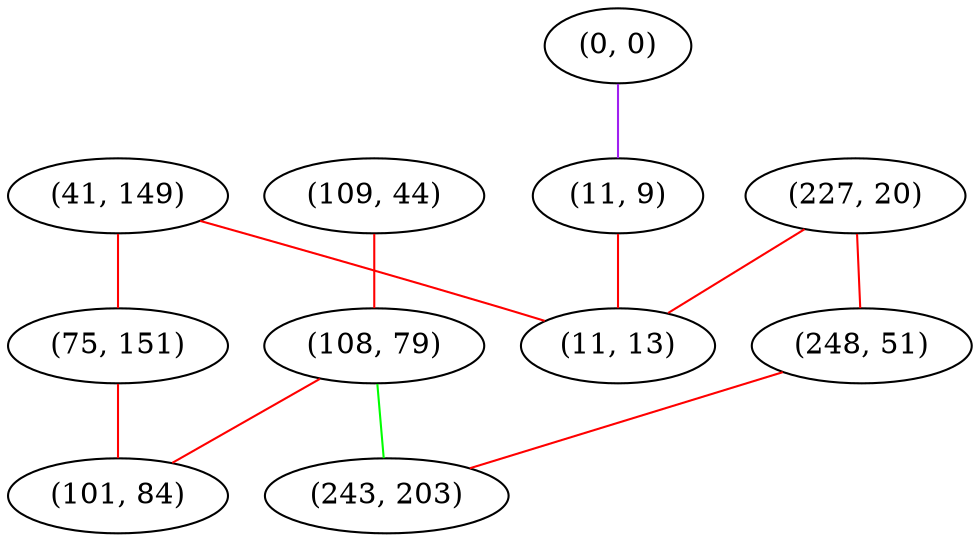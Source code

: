 graph "" {
"(109, 44)";
"(108, 79)";
"(0, 0)";
"(41, 149)";
"(11, 9)";
"(227, 20)";
"(248, 51)";
"(75, 151)";
"(101, 84)";
"(243, 203)";
"(11, 13)";
"(109, 44)" -- "(108, 79)"  [color=red, key=0, weight=1];
"(108, 79)" -- "(101, 84)"  [color=red, key=0, weight=1];
"(108, 79)" -- "(243, 203)"  [color=green, key=0, weight=2];
"(0, 0)" -- "(11, 9)"  [color=purple, key=0, weight=4];
"(41, 149)" -- "(75, 151)"  [color=red, key=0, weight=1];
"(41, 149)" -- "(11, 13)"  [color=red, key=0, weight=1];
"(11, 9)" -- "(11, 13)"  [color=red, key=0, weight=1];
"(227, 20)" -- "(248, 51)"  [color=red, key=0, weight=1];
"(227, 20)" -- "(11, 13)"  [color=red, key=0, weight=1];
"(248, 51)" -- "(243, 203)"  [color=red, key=0, weight=1];
"(75, 151)" -- "(101, 84)"  [color=red, key=0, weight=1];
}
